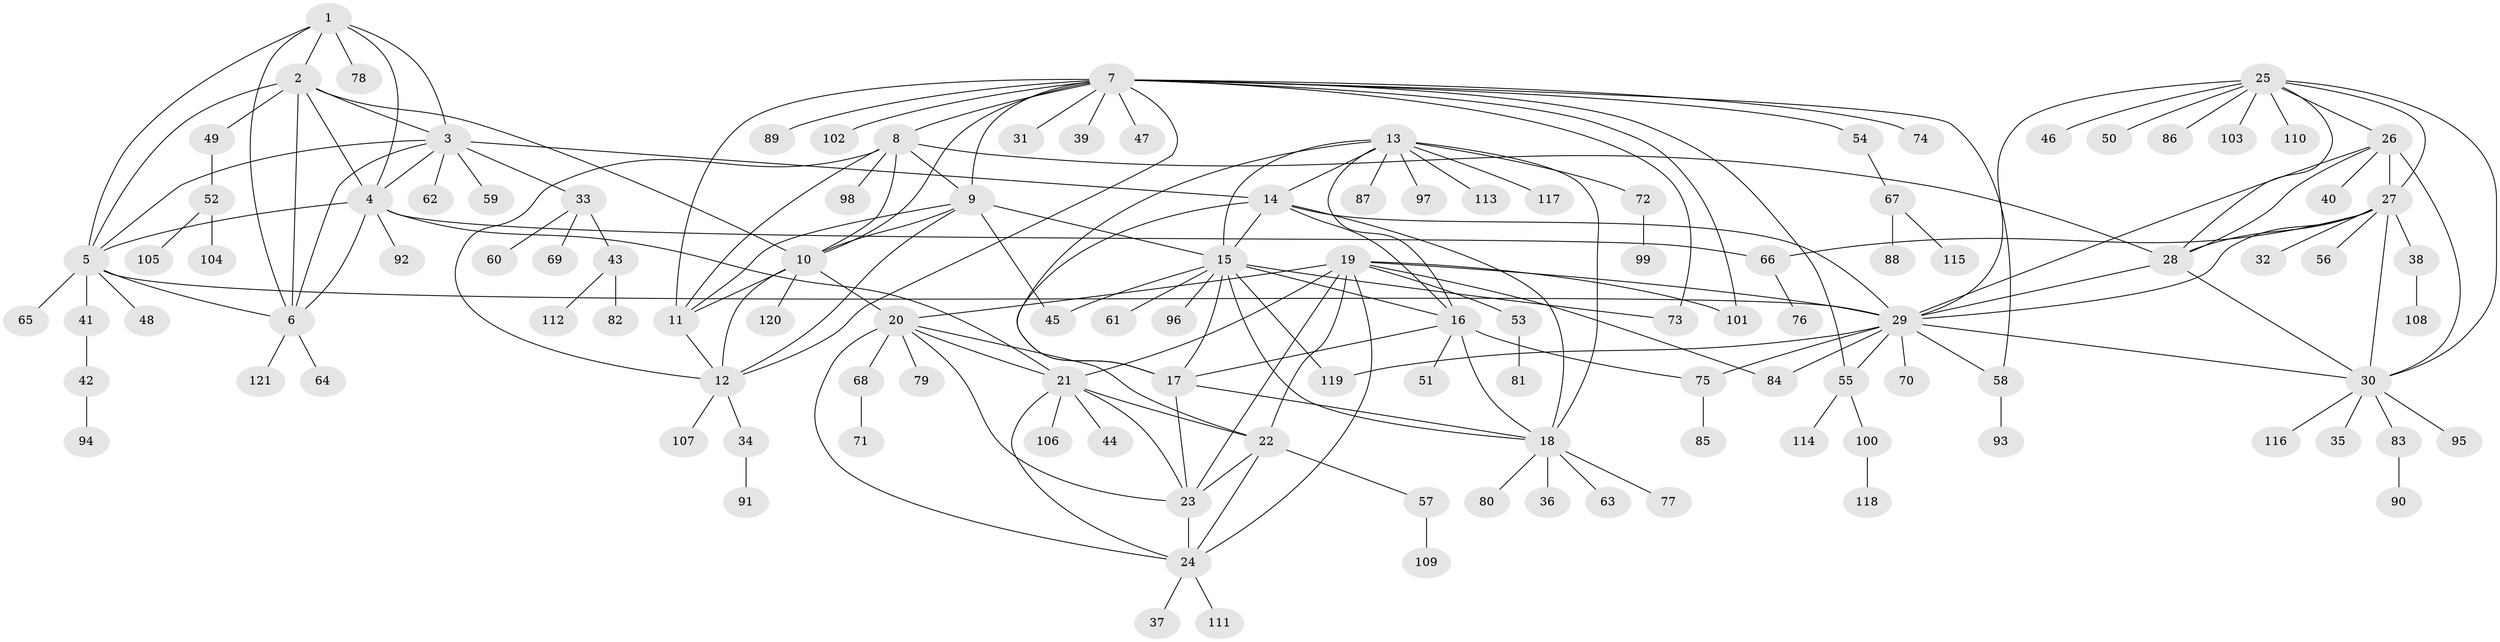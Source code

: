 // coarse degree distribution, {7: 0.0547945205479452, 4: 0.0273972602739726, 5: 0.0547945205479452, 6: 0.0958904109589041, 1: 0.5068493150684932, 8: 0.0273972602739726, 2: 0.1643835616438356, 3: 0.0273972602739726, 11: 0.0136986301369863, 14: 0.0136986301369863, 10: 0.0136986301369863}
// Generated by graph-tools (version 1.1) at 2025/37/03/04/25 23:37:43]
// undirected, 121 vertices, 185 edges
graph export_dot {
  node [color=gray90,style=filled];
  1;
  2;
  3;
  4;
  5;
  6;
  7;
  8;
  9;
  10;
  11;
  12;
  13;
  14;
  15;
  16;
  17;
  18;
  19;
  20;
  21;
  22;
  23;
  24;
  25;
  26;
  27;
  28;
  29;
  30;
  31;
  32;
  33;
  34;
  35;
  36;
  37;
  38;
  39;
  40;
  41;
  42;
  43;
  44;
  45;
  46;
  47;
  48;
  49;
  50;
  51;
  52;
  53;
  54;
  55;
  56;
  57;
  58;
  59;
  60;
  61;
  62;
  63;
  64;
  65;
  66;
  67;
  68;
  69;
  70;
  71;
  72;
  73;
  74;
  75;
  76;
  77;
  78;
  79;
  80;
  81;
  82;
  83;
  84;
  85;
  86;
  87;
  88;
  89;
  90;
  91;
  92;
  93;
  94;
  95;
  96;
  97;
  98;
  99;
  100;
  101;
  102;
  103;
  104;
  105;
  106;
  107;
  108;
  109;
  110;
  111;
  112;
  113;
  114;
  115;
  116;
  117;
  118;
  119;
  120;
  121;
  1 -- 2;
  1 -- 3;
  1 -- 4;
  1 -- 5;
  1 -- 6;
  1 -- 78;
  2 -- 3;
  2 -- 4;
  2 -- 5;
  2 -- 6;
  2 -- 10;
  2 -- 49;
  3 -- 4;
  3 -- 5;
  3 -- 6;
  3 -- 14;
  3 -- 33;
  3 -- 59;
  3 -- 62;
  4 -- 5;
  4 -- 6;
  4 -- 21;
  4 -- 66;
  4 -- 92;
  5 -- 6;
  5 -- 29;
  5 -- 41;
  5 -- 48;
  5 -- 65;
  6 -- 64;
  6 -- 121;
  7 -- 8;
  7 -- 9;
  7 -- 10;
  7 -- 11;
  7 -- 12;
  7 -- 31;
  7 -- 39;
  7 -- 47;
  7 -- 54;
  7 -- 55;
  7 -- 58;
  7 -- 73;
  7 -- 74;
  7 -- 89;
  7 -- 101;
  7 -- 102;
  8 -- 9;
  8 -- 10;
  8 -- 11;
  8 -- 12;
  8 -- 28;
  8 -- 98;
  9 -- 10;
  9 -- 11;
  9 -- 12;
  9 -- 15;
  9 -- 45;
  10 -- 11;
  10 -- 12;
  10 -- 20;
  10 -- 120;
  11 -- 12;
  12 -- 34;
  12 -- 107;
  13 -- 14;
  13 -- 15;
  13 -- 16;
  13 -- 17;
  13 -- 18;
  13 -- 72;
  13 -- 87;
  13 -- 97;
  13 -- 113;
  13 -- 117;
  14 -- 15;
  14 -- 16;
  14 -- 17;
  14 -- 18;
  14 -- 29;
  15 -- 16;
  15 -- 17;
  15 -- 18;
  15 -- 45;
  15 -- 61;
  15 -- 73;
  15 -- 96;
  15 -- 119;
  16 -- 17;
  16 -- 18;
  16 -- 51;
  16 -- 75;
  17 -- 18;
  17 -- 23;
  18 -- 36;
  18 -- 63;
  18 -- 77;
  18 -- 80;
  19 -- 20;
  19 -- 21;
  19 -- 22;
  19 -- 23;
  19 -- 24;
  19 -- 29;
  19 -- 53;
  19 -- 84;
  19 -- 101;
  20 -- 21;
  20 -- 22;
  20 -- 23;
  20 -- 24;
  20 -- 68;
  20 -- 79;
  21 -- 22;
  21 -- 23;
  21 -- 24;
  21 -- 44;
  21 -- 106;
  22 -- 23;
  22 -- 24;
  22 -- 57;
  23 -- 24;
  24 -- 37;
  24 -- 111;
  25 -- 26;
  25 -- 27;
  25 -- 28;
  25 -- 29;
  25 -- 30;
  25 -- 46;
  25 -- 50;
  25 -- 86;
  25 -- 103;
  25 -- 110;
  26 -- 27;
  26 -- 28;
  26 -- 29;
  26 -- 30;
  26 -- 40;
  27 -- 28;
  27 -- 29;
  27 -- 30;
  27 -- 32;
  27 -- 38;
  27 -- 56;
  27 -- 66;
  28 -- 29;
  28 -- 30;
  29 -- 30;
  29 -- 55;
  29 -- 58;
  29 -- 70;
  29 -- 75;
  29 -- 84;
  29 -- 119;
  30 -- 35;
  30 -- 83;
  30 -- 95;
  30 -- 116;
  33 -- 43;
  33 -- 60;
  33 -- 69;
  34 -- 91;
  38 -- 108;
  41 -- 42;
  42 -- 94;
  43 -- 82;
  43 -- 112;
  49 -- 52;
  52 -- 104;
  52 -- 105;
  53 -- 81;
  54 -- 67;
  55 -- 100;
  55 -- 114;
  57 -- 109;
  58 -- 93;
  66 -- 76;
  67 -- 88;
  67 -- 115;
  68 -- 71;
  72 -- 99;
  75 -- 85;
  83 -- 90;
  100 -- 118;
}
